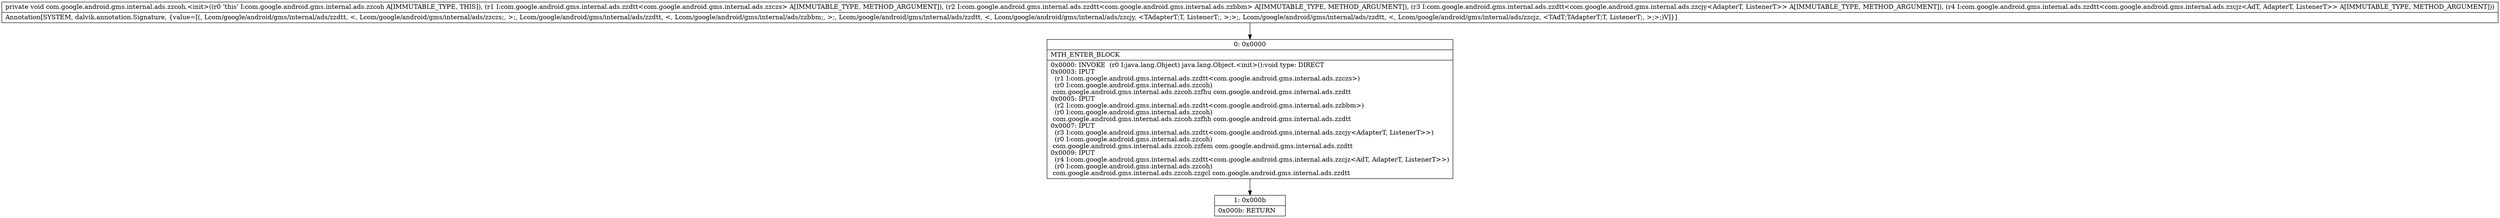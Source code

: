 digraph "CFG forcom.google.android.gms.internal.ads.zzcoh.\<init\>(Lcom\/google\/android\/gms\/internal\/ads\/zzdtt;Lcom\/google\/android\/gms\/internal\/ads\/zzdtt;Lcom\/google\/android\/gms\/internal\/ads\/zzdtt;Lcom\/google\/android\/gms\/internal\/ads\/zzdtt;)V" {
Node_0 [shape=record,label="{0\:\ 0x0000|MTH_ENTER_BLOCK\l|0x0000: INVOKE  (r0 I:java.lang.Object) java.lang.Object.\<init\>():void type: DIRECT \l0x0003: IPUT  \l  (r1 I:com.google.android.gms.internal.ads.zzdtt\<com.google.android.gms.internal.ads.zzczs\>)\l  (r0 I:com.google.android.gms.internal.ads.zzcoh)\l com.google.android.gms.internal.ads.zzcoh.zzfhu com.google.android.gms.internal.ads.zzdtt \l0x0005: IPUT  \l  (r2 I:com.google.android.gms.internal.ads.zzdtt\<com.google.android.gms.internal.ads.zzbbm\>)\l  (r0 I:com.google.android.gms.internal.ads.zzcoh)\l com.google.android.gms.internal.ads.zzcoh.zzfhh com.google.android.gms.internal.ads.zzdtt \l0x0007: IPUT  \l  (r3 I:com.google.android.gms.internal.ads.zzdtt\<com.google.android.gms.internal.ads.zzcjy\<AdapterT, ListenerT\>\>)\l  (r0 I:com.google.android.gms.internal.ads.zzcoh)\l com.google.android.gms.internal.ads.zzcoh.zzfem com.google.android.gms.internal.ads.zzdtt \l0x0009: IPUT  \l  (r4 I:com.google.android.gms.internal.ads.zzdtt\<com.google.android.gms.internal.ads.zzcjz\<AdT, AdapterT, ListenerT\>\>)\l  (r0 I:com.google.android.gms.internal.ads.zzcoh)\l com.google.android.gms.internal.ads.zzcoh.zzgcl com.google.android.gms.internal.ads.zzdtt \l}"];
Node_1 [shape=record,label="{1\:\ 0x000b|0x000b: RETURN   \l}"];
MethodNode[shape=record,label="{private void com.google.android.gms.internal.ads.zzcoh.\<init\>((r0 'this' I:com.google.android.gms.internal.ads.zzcoh A[IMMUTABLE_TYPE, THIS]), (r1 I:com.google.android.gms.internal.ads.zzdtt\<com.google.android.gms.internal.ads.zzczs\> A[IMMUTABLE_TYPE, METHOD_ARGUMENT]), (r2 I:com.google.android.gms.internal.ads.zzdtt\<com.google.android.gms.internal.ads.zzbbm\> A[IMMUTABLE_TYPE, METHOD_ARGUMENT]), (r3 I:com.google.android.gms.internal.ads.zzdtt\<com.google.android.gms.internal.ads.zzcjy\<AdapterT, ListenerT\>\> A[IMMUTABLE_TYPE, METHOD_ARGUMENT]), (r4 I:com.google.android.gms.internal.ads.zzdtt\<com.google.android.gms.internal.ads.zzcjz\<AdT, AdapterT, ListenerT\>\> A[IMMUTABLE_TYPE, METHOD_ARGUMENT]))  | Annotation[SYSTEM, dalvik.annotation.Signature, \{value=[(, Lcom\/google\/android\/gms\/internal\/ads\/zzdtt, \<, Lcom\/google\/android\/gms\/internal\/ads\/zzczs;, \>;, Lcom\/google\/android\/gms\/internal\/ads\/zzdtt, \<, Lcom\/google\/android\/gms\/internal\/ads\/zzbbm;, \>;, Lcom\/google\/android\/gms\/internal\/ads\/zzdtt, \<, Lcom\/google\/android\/gms\/internal\/ads\/zzcjy, \<TAdapterT;T, ListenerT;, \>;\>;, Lcom\/google\/android\/gms\/internal\/ads\/zzdtt, \<, Lcom\/google\/android\/gms\/internal\/ads\/zzcjz, \<TAdT;TAdapterT;T, ListenerT;, \>;\>;)V]\}]\l}"];
MethodNode -> Node_0;
Node_0 -> Node_1;
}

